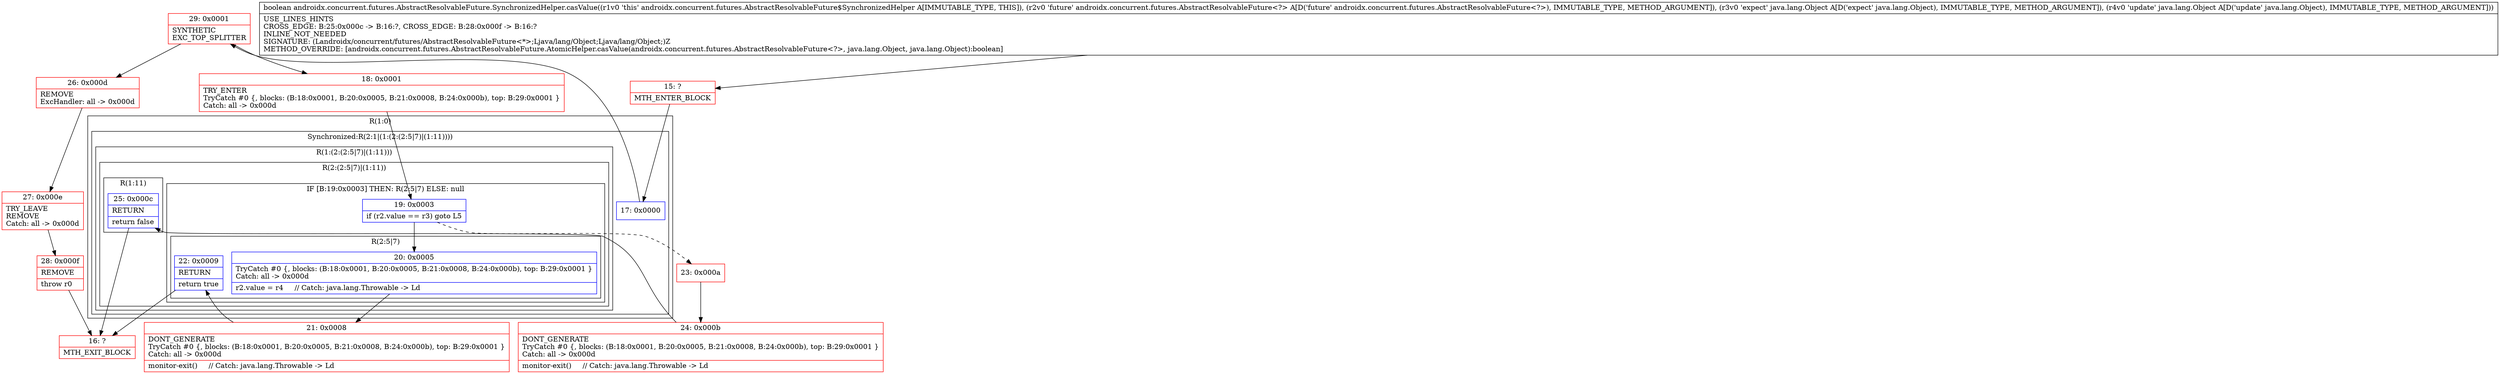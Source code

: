 digraph "CFG forandroidx.concurrent.futures.AbstractResolvableFuture.SynchronizedHelper.casValue(Landroidx\/concurrent\/futures\/AbstractResolvableFuture;Ljava\/lang\/Object;Ljava\/lang\/Object;)Z" {
subgraph cluster_Region_746153738 {
label = "R(1:0)";
node [shape=record,color=blue];
subgraph cluster_SynchronizedRegion_1777694415 {
label = "Synchronized:R(2:1|(1:(2:(2:5|7)|(1:11))))";
node [shape=record,color=blue];
Node_17 [shape=record,label="{17\:\ 0x0000}"];
subgraph cluster_Region_1028383465 {
label = "R(1:(2:(2:5|7)|(1:11)))";
node [shape=record,color=blue];
subgraph cluster_Region_1177364970 {
label = "R(2:(2:5|7)|(1:11))";
node [shape=record,color=blue];
subgraph cluster_IfRegion_554391314 {
label = "IF [B:19:0x0003] THEN: R(2:5|7) ELSE: null";
node [shape=record,color=blue];
Node_19 [shape=record,label="{19\:\ 0x0003|if (r2.value == r3) goto L5\l}"];
subgraph cluster_Region_1661607666 {
label = "R(2:5|7)";
node [shape=record,color=blue];
Node_20 [shape=record,label="{20\:\ 0x0005|TryCatch #0 \{, blocks: (B:18:0x0001, B:20:0x0005, B:21:0x0008, B:24:0x000b), top: B:29:0x0001 \}\lCatch: all \-\> 0x000d\l|r2.value = r4     \/\/ Catch: java.lang.Throwable \-\> Ld\l}"];
Node_22 [shape=record,label="{22\:\ 0x0009|RETURN\l|return true\l}"];
}
}
subgraph cluster_Region_28632272 {
label = "R(1:11)";
node [shape=record,color=blue];
Node_25 [shape=record,label="{25\:\ 0x000c|RETURN\l|return false\l}"];
}
}
}
}
}
Node_15 [shape=record,color=red,label="{15\:\ ?|MTH_ENTER_BLOCK\l}"];
Node_29 [shape=record,color=red,label="{29\:\ 0x0001|SYNTHETIC\lEXC_TOP_SPLITTER\l}"];
Node_18 [shape=record,color=red,label="{18\:\ 0x0001|TRY_ENTER\lTryCatch #0 \{, blocks: (B:18:0x0001, B:20:0x0005, B:21:0x0008, B:24:0x000b), top: B:29:0x0001 \}\lCatch: all \-\> 0x000d\l}"];
Node_21 [shape=record,color=red,label="{21\:\ 0x0008|DONT_GENERATE\lTryCatch #0 \{, blocks: (B:18:0x0001, B:20:0x0005, B:21:0x0008, B:24:0x000b), top: B:29:0x0001 \}\lCatch: all \-\> 0x000d\l|monitor\-exit()     \/\/ Catch: java.lang.Throwable \-\> Ld\l}"];
Node_16 [shape=record,color=red,label="{16\:\ ?|MTH_EXIT_BLOCK\l}"];
Node_23 [shape=record,color=red,label="{23\:\ 0x000a}"];
Node_24 [shape=record,color=red,label="{24\:\ 0x000b|DONT_GENERATE\lTryCatch #0 \{, blocks: (B:18:0x0001, B:20:0x0005, B:21:0x0008, B:24:0x000b), top: B:29:0x0001 \}\lCatch: all \-\> 0x000d\l|monitor\-exit()     \/\/ Catch: java.lang.Throwable \-\> Ld\l}"];
Node_26 [shape=record,color=red,label="{26\:\ 0x000d|REMOVE\lExcHandler: all \-\> 0x000d\l}"];
Node_27 [shape=record,color=red,label="{27\:\ 0x000e|TRY_LEAVE\lREMOVE\lCatch: all \-\> 0x000d\l}"];
Node_28 [shape=record,color=red,label="{28\:\ 0x000f|REMOVE\l|throw r0\l}"];
MethodNode[shape=record,label="{boolean androidx.concurrent.futures.AbstractResolvableFuture.SynchronizedHelper.casValue((r1v0 'this' androidx.concurrent.futures.AbstractResolvableFuture$SynchronizedHelper A[IMMUTABLE_TYPE, THIS]), (r2v0 'future' androidx.concurrent.futures.AbstractResolvableFuture\<?\> A[D('future' androidx.concurrent.futures.AbstractResolvableFuture\<?\>), IMMUTABLE_TYPE, METHOD_ARGUMENT]), (r3v0 'expect' java.lang.Object A[D('expect' java.lang.Object), IMMUTABLE_TYPE, METHOD_ARGUMENT]), (r4v0 'update' java.lang.Object A[D('update' java.lang.Object), IMMUTABLE_TYPE, METHOD_ARGUMENT]))  | USE_LINES_HINTS\lCROSS_EDGE: B:25:0x000c \-\> B:16:?, CROSS_EDGE: B:28:0x000f \-\> B:16:?\lINLINE_NOT_NEEDED\lSIGNATURE: (Landroidx\/concurrent\/futures\/AbstractResolvableFuture\<*\>;Ljava\/lang\/Object;Ljava\/lang\/Object;)Z\lMETHOD_OVERRIDE: [androidx.concurrent.futures.AbstractResolvableFuture.AtomicHelper.casValue(androidx.concurrent.futures.AbstractResolvableFuture\<?\>, java.lang.Object, java.lang.Object):boolean]\l}"];
MethodNode -> Node_15;Node_17 -> Node_29;
Node_19 -> Node_20;
Node_19 -> Node_23[style=dashed];
Node_20 -> Node_21;
Node_22 -> Node_16;
Node_25 -> Node_16;
Node_15 -> Node_17;
Node_29 -> Node_18;
Node_29 -> Node_26;
Node_18 -> Node_19;
Node_21 -> Node_22;
Node_23 -> Node_24;
Node_24 -> Node_25;
Node_26 -> Node_27;
Node_27 -> Node_28;
Node_28 -> Node_16;
}

